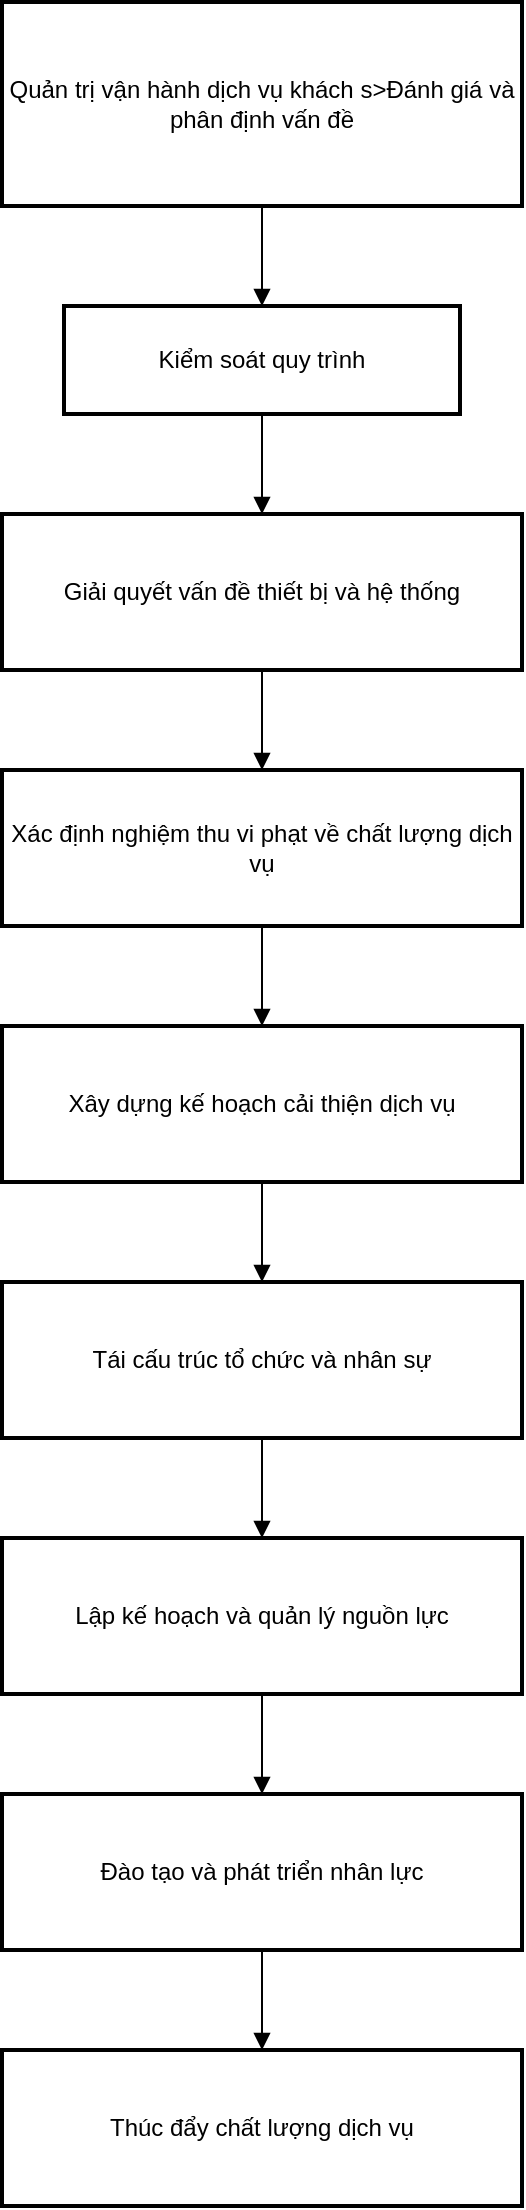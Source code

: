 <mxfile version="26.0.16">
  <diagram name="Trang-1" id="1yf2RP6MHGMP6JkVXpLm">
    <mxGraphModel>
      <root>
        <mxCell id="0" />
        <mxCell id="1" parent="0" />
        <mxCell id="2" value="Quản trị vận hành dịch vụ khách s&gt;Đánh giá và phân định vấn đề" style="whiteSpace=wrap;strokeWidth=2;" vertex="1" parent="1">
          <mxGeometry x="8" y="8" width="260" height="102" as="geometry" />
        </mxCell>
        <mxCell id="3" value="Kiểm soát quy trình" style="whiteSpace=wrap;strokeWidth=2;" vertex="1" parent="1">
          <mxGeometry x="39" y="160" width="198" height="54" as="geometry" />
        </mxCell>
        <mxCell id="4" value="Giải quyết vấn đề thiết bị và hệ thống" style="whiteSpace=wrap;strokeWidth=2;" vertex="1" parent="1">
          <mxGeometry x="8" y="264" width="260" height="78" as="geometry" />
        </mxCell>
        <mxCell id="5" value="Xác định nghiệm thu vi phạt về chất lượng dịch vụ" style="whiteSpace=wrap;strokeWidth=2;" vertex="1" parent="1">
          <mxGeometry x="8" y="392" width="260" height="78" as="geometry" />
        </mxCell>
        <mxCell id="6" value="Xây dựng kế hoạch cải thiện dịch vụ" style="whiteSpace=wrap;strokeWidth=2;" vertex="1" parent="1">
          <mxGeometry x="8" y="520" width="260" height="78" as="geometry" />
        </mxCell>
        <mxCell id="7" value="Tái cấu trúc tổ chức và nhân sự" style="whiteSpace=wrap;strokeWidth=2;" vertex="1" parent="1">
          <mxGeometry x="8" y="648" width="260" height="78" as="geometry" />
        </mxCell>
        <mxCell id="8" value="Lập kế hoạch và quản lý nguồn lực" style="whiteSpace=wrap;strokeWidth=2;" vertex="1" parent="1">
          <mxGeometry x="8" y="776" width="260" height="78" as="geometry" />
        </mxCell>
        <mxCell id="9" value="Đào tạo và phát triển nhân lực" style="whiteSpace=wrap;strokeWidth=2;" vertex="1" parent="1">
          <mxGeometry x="8" y="904" width="260" height="78" as="geometry" />
        </mxCell>
        <mxCell id="10" value="Thúc đẩy chất lượng dịch vụ" style="whiteSpace=wrap;strokeWidth=2;" vertex="1" parent="1">
          <mxGeometry x="8" y="1032" width="260" height="78" as="geometry" />
        </mxCell>
        <mxCell id="11" value="" style="curved=1;startArrow=none;endArrow=block;exitX=0.5;exitY=1;entryX=0.5;entryY=0;" edge="1" parent="1" source="2" target="3">
          <mxGeometry relative="1" as="geometry">
            <Array as="points" />
          </mxGeometry>
        </mxCell>
        <mxCell id="12" value="" style="curved=1;startArrow=none;endArrow=block;exitX=0.5;exitY=1;entryX=0.5;entryY=0;" edge="1" parent="1" source="3" target="4">
          <mxGeometry relative="1" as="geometry">
            <Array as="points" />
          </mxGeometry>
        </mxCell>
        <mxCell id="13" value="" style="curved=1;startArrow=none;endArrow=block;exitX=0.5;exitY=1;entryX=0.5;entryY=0;" edge="1" parent="1" source="4" target="5">
          <mxGeometry relative="1" as="geometry">
            <Array as="points" />
          </mxGeometry>
        </mxCell>
        <mxCell id="14" value="" style="curved=1;startArrow=none;endArrow=block;exitX=0.5;exitY=1;entryX=0.5;entryY=0;" edge="1" parent="1" source="5" target="6">
          <mxGeometry relative="1" as="geometry">
            <Array as="points" />
          </mxGeometry>
        </mxCell>
        <mxCell id="15" value="" style="curved=1;startArrow=none;endArrow=block;exitX=0.5;exitY=1;entryX=0.5;entryY=0;" edge="1" parent="1" source="6" target="7">
          <mxGeometry relative="1" as="geometry">
            <Array as="points" />
          </mxGeometry>
        </mxCell>
        <mxCell id="16" value="" style="curved=1;startArrow=none;endArrow=block;exitX=0.5;exitY=1;entryX=0.5;entryY=0;" edge="1" parent="1" source="7" target="8">
          <mxGeometry relative="1" as="geometry">
            <Array as="points" />
          </mxGeometry>
        </mxCell>
        <mxCell id="17" value="" style="curved=1;startArrow=none;endArrow=block;exitX=0.5;exitY=1;entryX=0.5;entryY=0;" edge="1" parent="1" source="8" target="9">
          <mxGeometry relative="1" as="geometry">
            <Array as="points" />
          </mxGeometry>
        </mxCell>
        <mxCell id="18" value="" style="curved=1;startArrow=none;endArrow=block;exitX=0.5;exitY=1;entryX=0.5;entryY=0;" edge="1" parent="1" source="9" target="10">
          <mxGeometry relative="1" as="geometry">
            <Array as="points" />
          </mxGeometry>
        </mxCell>
      </root>
    </mxGraphModel>
  </diagram>
</mxfile>
